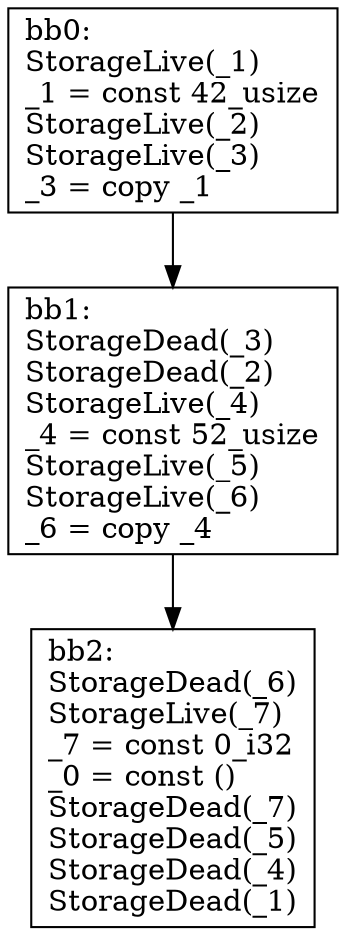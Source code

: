 digraph MIR {
  node [shape=box];
  0 [label="bb0:\lStorageLive(_1)\l_1 = const 42_usize\lStorageLive(_2)\lStorageLive(_3)\l_3 = copy _1\l"];
  0 -> 1;
  1 [label="bb1:\lStorageDead(_3)\lStorageDead(_2)\lStorageLive(_4)\l_4 = const 52_usize\lStorageLive(_5)\lStorageLive(_6)\l_6 = copy _4\l"];
  1 -> 2;
  2 [label="bb2:\lStorageDead(_6)\lStorageLive(_7)\l_7 = const 0_i32\l_0 = const ()\lStorageDead(_7)\lStorageDead(_5)\lStorageDead(_4)\lStorageDead(_1)\l"];
}
